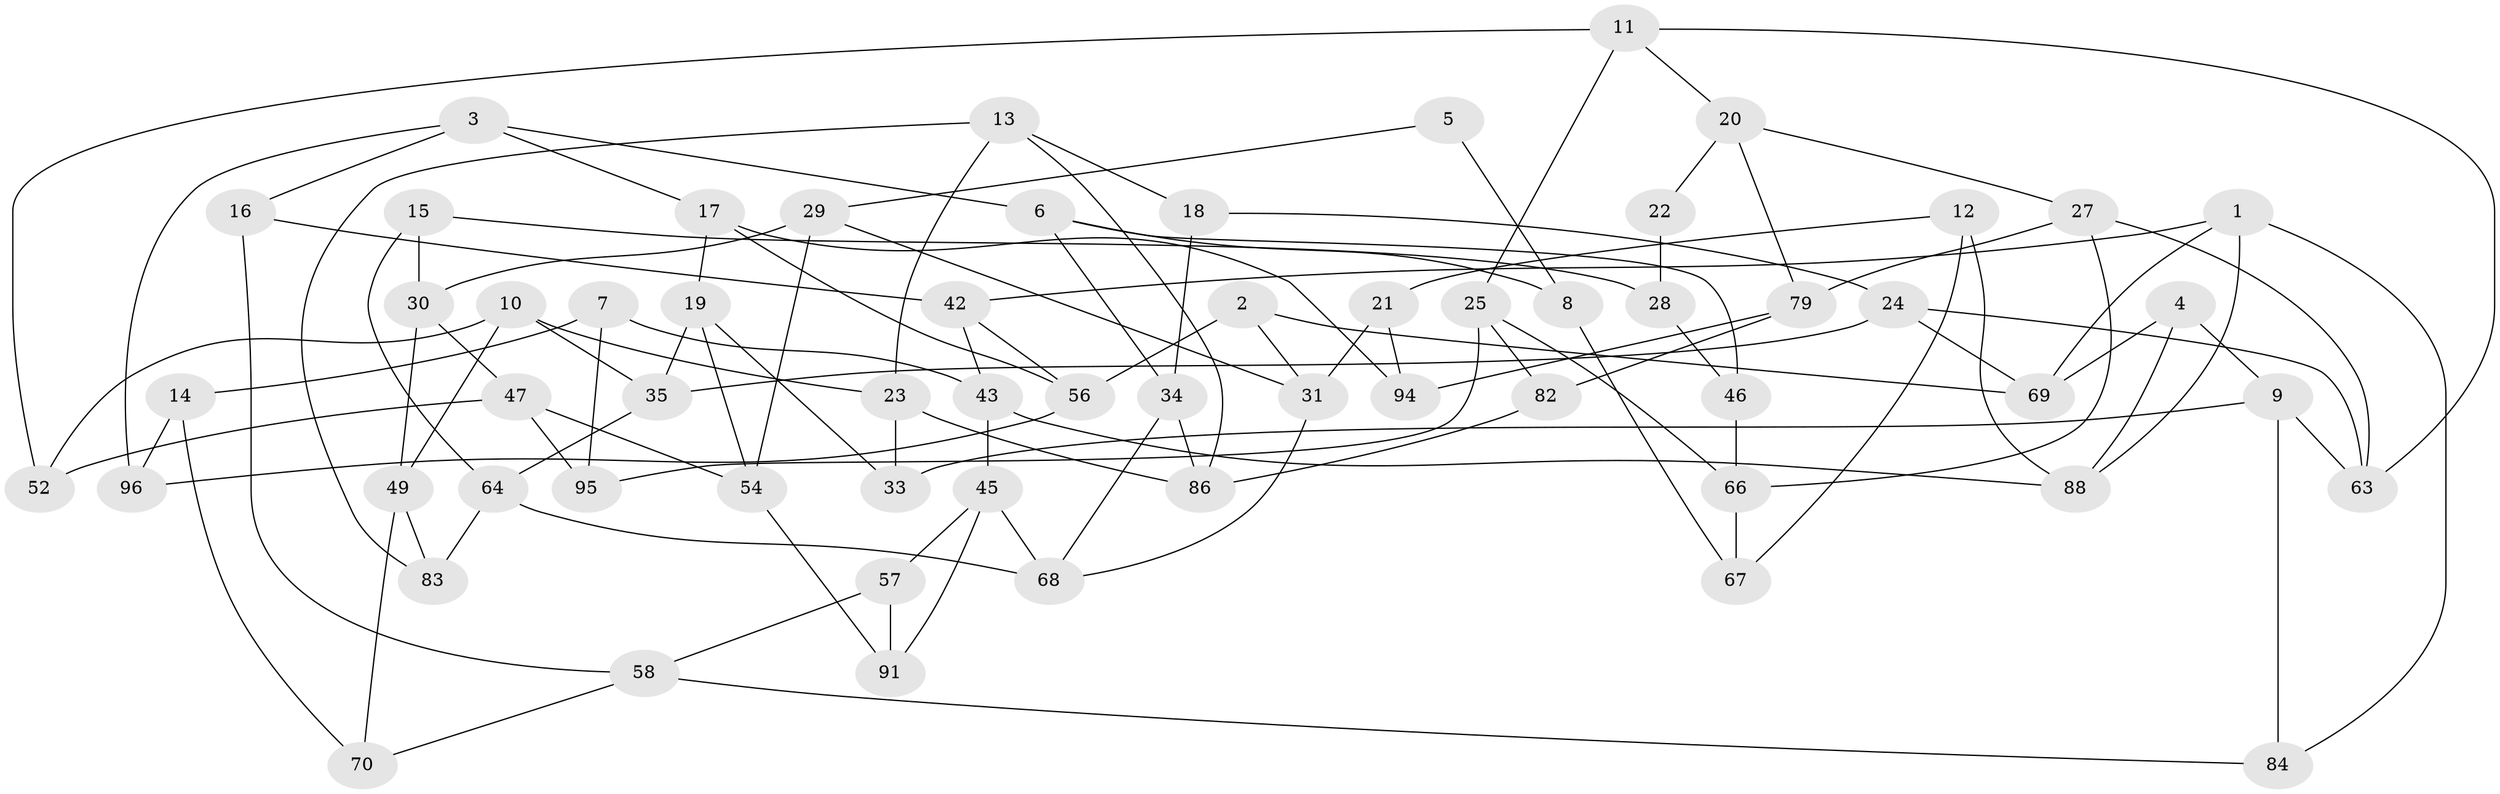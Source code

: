 // original degree distribution, {3: 1.0}
// Generated by graph-tools (version 1.1) at 2025/39/02/21/25 10:39:00]
// undirected, 61 vertices, 108 edges
graph export_dot {
graph [start="1"]
  node [color=gray90,style=filled];
  1 [super="+59"];
  2;
  3 [super="+37"];
  4;
  5;
  6 [super="+81"];
  7 [super="+40"];
  8 [super="+36"];
  9 [super="+44"];
  10 [super="+53"];
  11 [super="+38"];
  12;
  13 [super="+73"];
  14 [super="+32"];
  15;
  16;
  17 [super="+80"];
  18;
  19 [super="+26"];
  20 [super="+51"];
  21;
  22;
  23 [super="+77"];
  24 [super="+74"];
  25 [super="+48"];
  27 [super="+61"];
  28 [super="+41"];
  29 [super="+39"];
  30 [super="+85"];
  31 [super="+65"];
  33;
  34 [super="+93"];
  35 [super="+72"];
  42 [super="+50"];
  43 [super="+60"];
  45 [super="+76"];
  46;
  47 [super="+87"];
  49 [super="+89"];
  52;
  54 [super="+55"];
  56 [super="+98"];
  57;
  58 [super="+62"];
  63 [super="+71"];
  64 [super="+78"];
  66 [super="+75"];
  67;
  68 [super="+100"];
  69 [super="+97"];
  70;
  79 [super="+99"];
  82;
  83;
  84;
  86 [super="+92"];
  88 [super="+90"];
  91;
  94;
  95;
  96;
  1 -- 84;
  1 -- 69;
  1 -- 42;
  1 -- 88;
  2 -- 56;
  2 -- 31;
  2 -- 69;
  3 -- 16;
  3 -- 17;
  3 -- 96;
  3 -- 6;
  4 -- 88;
  4 -- 69;
  4 -- 9;
  5 -- 29;
  5 -- 8 [weight=2];
  6 -- 34;
  6 -- 8;
  6 -- 46;
  7 -- 14 [weight=2];
  7 -- 95;
  7 -- 43;
  8 -- 67;
  9 -- 33;
  9 -- 63;
  9 -- 84;
  10 -- 52;
  10 -- 35;
  10 -- 49;
  10 -- 23;
  11 -- 52;
  11 -- 25;
  11 -- 20;
  11 -- 63;
  12 -- 67;
  12 -- 88;
  12 -- 21;
  13 -- 86;
  13 -- 18;
  13 -- 83;
  13 -- 23;
  14 -- 96;
  14 -- 70;
  15 -- 28;
  15 -- 30;
  15 -- 64;
  16 -- 58;
  16 -- 42;
  17 -- 94;
  17 -- 19;
  17 -- 56;
  18 -- 24;
  18 -- 34;
  19 -- 35;
  19 -- 33;
  19 -- 54;
  20 -- 22;
  20 -- 79;
  20 -- 27;
  21 -- 94;
  21 -- 31;
  22 -- 28 [weight=2];
  23 -- 86;
  23 -- 33;
  24 -- 63;
  24 -- 35;
  24 -- 69;
  25 -- 66;
  25 -- 95;
  25 -- 82;
  27 -- 63;
  27 -- 66;
  27 -- 79;
  28 -- 46;
  29 -- 30;
  29 -- 31;
  29 -- 54;
  30 -- 47;
  30 -- 49;
  31 -- 68;
  34 -- 68;
  34 -- 86;
  35 -- 64;
  42 -- 43;
  42 -- 56;
  43 -- 45;
  43 -- 88;
  45 -- 91;
  45 -- 57;
  45 -- 68;
  46 -- 66;
  47 -- 52;
  47 -- 95;
  47 -- 54;
  49 -- 70;
  49 -- 83;
  54 -- 91;
  56 -- 96;
  57 -- 91;
  57 -- 58;
  58 -- 70;
  58 -- 84;
  64 -- 83;
  64 -- 68;
  66 -- 67;
  79 -- 94;
  79 -- 82;
  82 -- 86;
}
